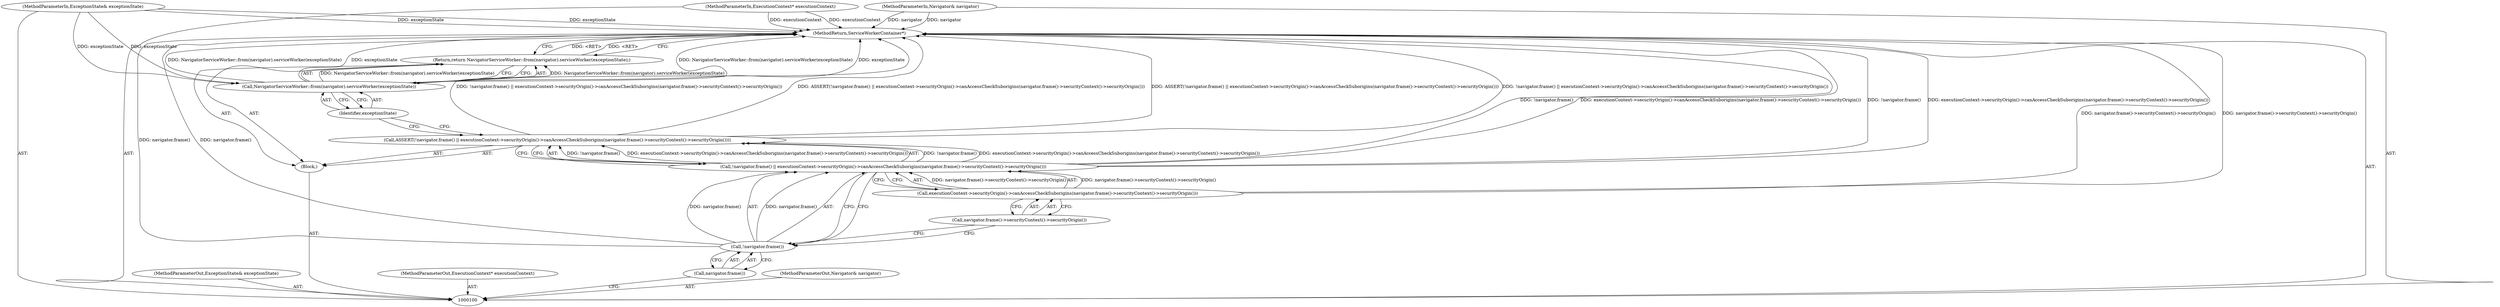 digraph "0_Chrome_7ee897723127d0b8fecc5e67d45e20179c760e6e" {
"1000114" [label="(MethodReturn,ServiceWorkerContainer*)"];
"1000103" [label="(MethodParameterIn,ExceptionState& exceptionState)"];
"1000150" [label="(MethodParameterOut,ExceptionState& exceptionState)"];
"1000101" [label="(MethodParameterIn,ExecutionContext* executionContext)"];
"1000148" [label="(MethodParameterOut,ExecutionContext* executionContext)"];
"1000102" [label="(MethodParameterIn,Navigator& navigator)"];
"1000149" [label="(MethodParameterOut,Navigator& navigator)"];
"1000104" [label="(Block,)"];
"1000106" [label="(Call,!navigator.frame() || executionContext->securityOrigin()->canAccessCheckSuborigins(navigator.frame()->securityContext()->securityOrigin()))"];
"1000107" [label="(Call,!navigator.frame())"];
"1000108" [label="(Call,navigator.frame())"];
"1000109" [label="(Call,executionContext->securityOrigin()->canAccessCheckSuborigins(navigator.frame()->securityContext()->securityOrigin()))"];
"1000105" [label="(Call,ASSERT(!navigator.frame() || executionContext->securityOrigin()->canAccessCheckSuborigins(navigator.frame()->securityContext()->securityOrigin())))"];
"1000110" [label="(Call,navigator.frame()->securityContext()->securityOrigin())"];
"1000112" [label="(Call,NavigatorServiceWorker::from(navigator).serviceWorker(exceptionState))"];
"1000111" [label="(Return,return NavigatorServiceWorker::from(navigator).serviceWorker(exceptionState);)"];
"1000113" [label="(Identifier,exceptionState)"];
"1000114" -> "1000100"  [label="AST: "];
"1000114" -> "1000111"  [label="CFG: "];
"1000111" -> "1000114"  [label="DDG: <RET>"];
"1000107" -> "1000114"  [label="DDG: navigator.frame()"];
"1000106" -> "1000114"  [label="DDG: !navigator.frame()"];
"1000106" -> "1000114"  [label="DDG: executionContext->securityOrigin()->canAccessCheckSuborigins(navigator.frame()->securityContext()->securityOrigin())"];
"1000105" -> "1000114"  [label="DDG: ASSERT(!navigator.frame() || executionContext->securityOrigin()->canAccessCheckSuborigins(navigator.frame()->securityContext()->securityOrigin()))"];
"1000105" -> "1000114"  [label="DDG: !navigator.frame() || executionContext->securityOrigin()->canAccessCheckSuborigins(navigator.frame()->securityContext()->securityOrigin())"];
"1000103" -> "1000114"  [label="DDG: exceptionState"];
"1000102" -> "1000114"  [label="DDG: navigator"];
"1000112" -> "1000114"  [label="DDG: NavigatorServiceWorker::from(navigator).serviceWorker(exceptionState)"];
"1000112" -> "1000114"  [label="DDG: exceptionState"];
"1000101" -> "1000114"  [label="DDG: executionContext"];
"1000109" -> "1000114"  [label="DDG: navigator.frame()->securityContext()->securityOrigin()"];
"1000103" -> "1000100"  [label="AST: "];
"1000103" -> "1000114"  [label="DDG: exceptionState"];
"1000103" -> "1000112"  [label="DDG: exceptionState"];
"1000150" -> "1000100"  [label="AST: "];
"1000101" -> "1000100"  [label="AST: "];
"1000101" -> "1000114"  [label="DDG: executionContext"];
"1000148" -> "1000100"  [label="AST: "];
"1000102" -> "1000100"  [label="AST: "];
"1000102" -> "1000114"  [label="DDG: navigator"];
"1000149" -> "1000100"  [label="AST: "];
"1000104" -> "1000100"  [label="AST: "];
"1000105" -> "1000104"  [label="AST: "];
"1000111" -> "1000104"  [label="AST: "];
"1000106" -> "1000105"  [label="AST: "];
"1000106" -> "1000107"  [label="CFG: "];
"1000106" -> "1000109"  [label="CFG: "];
"1000107" -> "1000106"  [label="AST: "];
"1000109" -> "1000106"  [label="AST: "];
"1000105" -> "1000106"  [label="CFG: "];
"1000106" -> "1000114"  [label="DDG: !navigator.frame()"];
"1000106" -> "1000114"  [label="DDG: executionContext->securityOrigin()->canAccessCheckSuborigins(navigator.frame()->securityContext()->securityOrigin())"];
"1000106" -> "1000105"  [label="DDG: !navigator.frame()"];
"1000106" -> "1000105"  [label="DDG: executionContext->securityOrigin()->canAccessCheckSuborigins(navigator.frame()->securityContext()->securityOrigin())"];
"1000107" -> "1000106"  [label="DDG: navigator.frame()"];
"1000109" -> "1000106"  [label="DDG: navigator.frame()->securityContext()->securityOrigin()"];
"1000107" -> "1000106"  [label="AST: "];
"1000107" -> "1000108"  [label="CFG: "];
"1000108" -> "1000107"  [label="AST: "];
"1000110" -> "1000107"  [label="CFG: "];
"1000106" -> "1000107"  [label="CFG: "];
"1000107" -> "1000114"  [label="DDG: navigator.frame()"];
"1000107" -> "1000106"  [label="DDG: navigator.frame()"];
"1000108" -> "1000107"  [label="AST: "];
"1000108" -> "1000100"  [label="CFG: "];
"1000107" -> "1000108"  [label="CFG: "];
"1000109" -> "1000106"  [label="AST: "];
"1000109" -> "1000110"  [label="CFG: "];
"1000110" -> "1000109"  [label="AST: "];
"1000106" -> "1000109"  [label="CFG: "];
"1000109" -> "1000114"  [label="DDG: navigator.frame()->securityContext()->securityOrigin()"];
"1000109" -> "1000106"  [label="DDG: navigator.frame()->securityContext()->securityOrigin()"];
"1000105" -> "1000104"  [label="AST: "];
"1000105" -> "1000106"  [label="CFG: "];
"1000106" -> "1000105"  [label="AST: "];
"1000113" -> "1000105"  [label="CFG: "];
"1000105" -> "1000114"  [label="DDG: ASSERT(!navigator.frame() || executionContext->securityOrigin()->canAccessCheckSuborigins(navigator.frame()->securityContext()->securityOrigin()))"];
"1000105" -> "1000114"  [label="DDG: !navigator.frame() || executionContext->securityOrigin()->canAccessCheckSuborigins(navigator.frame()->securityContext()->securityOrigin())"];
"1000106" -> "1000105"  [label="DDG: !navigator.frame()"];
"1000106" -> "1000105"  [label="DDG: executionContext->securityOrigin()->canAccessCheckSuborigins(navigator.frame()->securityContext()->securityOrigin())"];
"1000110" -> "1000109"  [label="AST: "];
"1000110" -> "1000107"  [label="CFG: "];
"1000109" -> "1000110"  [label="CFG: "];
"1000112" -> "1000111"  [label="AST: "];
"1000112" -> "1000113"  [label="CFG: "];
"1000113" -> "1000112"  [label="AST: "];
"1000111" -> "1000112"  [label="CFG: "];
"1000112" -> "1000114"  [label="DDG: NavigatorServiceWorker::from(navigator).serviceWorker(exceptionState)"];
"1000112" -> "1000114"  [label="DDG: exceptionState"];
"1000112" -> "1000111"  [label="DDG: NavigatorServiceWorker::from(navigator).serviceWorker(exceptionState)"];
"1000103" -> "1000112"  [label="DDG: exceptionState"];
"1000111" -> "1000104"  [label="AST: "];
"1000111" -> "1000112"  [label="CFG: "];
"1000112" -> "1000111"  [label="AST: "];
"1000114" -> "1000111"  [label="CFG: "];
"1000111" -> "1000114"  [label="DDG: <RET>"];
"1000112" -> "1000111"  [label="DDG: NavigatorServiceWorker::from(navigator).serviceWorker(exceptionState)"];
"1000113" -> "1000112"  [label="AST: "];
"1000113" -> "1000105"  [label="CFG: "];
"1000112" -> "1000113"  [label="CFG: "];
}
